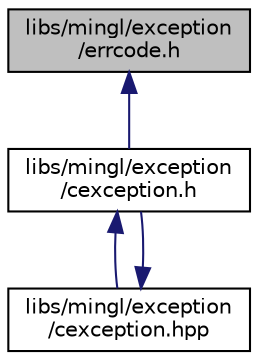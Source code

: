 digraph "libs/mingl/exception/errcode.h"
{
 // LATEX_PDF_SIZE
  edge [fontname="Helvetica",fontsize="10",labelfontname="Helvetica",labelfontsize="10"];
  node [fontname="Helvetica",fontsize="10",shape=record];
  Node1 [label="libs/mingl/exception\l/errcode.h",height=0.2,width=0.4,color="black", fillcolor="grey75", style="filled", fontcolor="black",tooltip="Codes d'erreurs."];
  Node1 -> Node2 [dir="back",color="midnightblue",fontsize="10",style="solid"];
  Node2 [label="libs/mingl/exception\l/cexception.h",height=0.2,width=0.4,color="black", fillcolor="white", style="filled",URL="$cexception_8h.html",tooltip="Declaration de la classe CException."];
  Node2 -> Node3 [dir="back",color="midnightblue",fontsize="10",style="solid"];
  Node3 [label="libs/mingl/exception\l/cexception.hpp",height=0.2,width=0.4,color="black", fillcolor="white", style="filled",URL="$cexception_8hpp.html",tooltip="classe CException"];
  Node3 -> Node2 [dir="back",color="midnightblue",fontsize="10",style="solid"];
}
